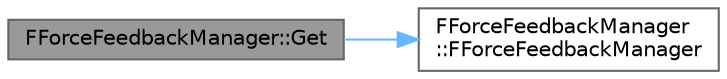digraph "FForceFeedbackManager::Get"
{
 // INTERACTIVE_SVG=YES
 // LATEX_PDF_SIZE
  bgcolor="transparent";
  edge [fontname=Helvetica,fontsize=10,labelfontname=Helvetica,labelfontsize=10];
  node [fontname=Helvetica,fontsize=10,shape=box,height=0.2,width=0.4];
  rankdir="LR";
  Node1 [id="Node000001",label="FForceFeedbackManager::Get",height=0.2,width=0.4,color="gray40", fillcolor="grey60", style="filled", fontcolor="black",tooltip=" "];
  Node1 -> Node2 [id="edge1_Node000001_Node000002",color="steelblue1",style="solid",tooltip=" "];
  Node2 [id="Node000002",label="FForceFeedbackManager\l::FForceFeedbackManager",height=0.2,width=0.4,color="grey40", fillcolor="white", style="filled",URL="$d0/d50/classFForceFeedbackManager.html#ab568393c085814194815ef6c7079cc86",tooltip=" "];
}
